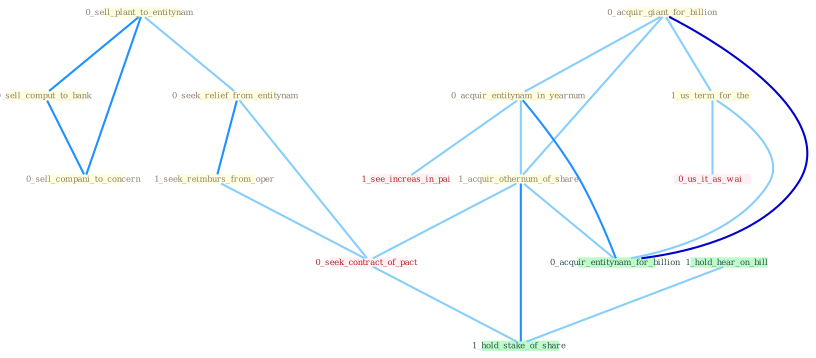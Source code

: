 Graph G{ 
    node
    [shape=polygon,style=filled,width=.5,height=.06,color="#BDFCC9",fixedsize=true,fontsize=4,
    fontcolor="#2f4f4f"];
    {node
    [color="#ffffe0", fontcolor="#8b7d6b"] "0_sell_plant_to_entitynam " "0_acquir_giant_for_billion " "0_acquir_entitynam_in_yearnum " "1_us_term_for_the " "0_sell_comput_to_bank " "0_seek_relief_from_entitynam " "0_sell_compani_to_concern " "1_acquir_othernum_of_share " "1_seek_reimburs_from_oper "}
{node [color="#fff0f5", fontcolor="#b22222"] "0_seek_contract_of_pact " "0_us_it_as_wai " "1_see_increas_in_pai "}
edge [color="#B0E2FF"];

	"0_sell_plant_to_entitynam " -- "0_sell_comput_to_bank " [w="2", color="#1e90ff" , len=0.8];
	"0_sell_plant_to_entitynam " -- "0_seek_relief_from_entitynam " [w="1", color="#87cefa" ];
	"0_sell_plant_to_entitynam " -- "0_sell_compani_to_concern " [w="2", color="#1e90ff" , len=0.8];
	"0_acquir_giant_for_billion " -- "0_acquir_entitynam_in_yearnum " [w="1", color="#87cefa" ];
	"0_acquir_giant_for_billion " -- "1_us_term_for_the " [w="1", color="#87cefa" ];
	"0_acquir_giant_for_billion " -- "1_acquir_othernum_of_share " [w="1", color="#87cefa" ];
	"0_acquir_giant_for_billion " -- "0_acquir_entitynam_for_billion " [w="3", color="#0000cd" , len=0.6];
	"0_acquir_entitynam_in_yearnum " -- "1_acquir_othernum_of_share " [w="1", color="#87cefa" ];
	"0_acquir_entitynam_in_yearnum " -- "0_acquir_entitynam_for_billion " [w="2", color="#1e90ff" , len=0.8];
	"0_acquir_entitynam_in_yearnum " -- "1_see_increas_in_pai " [w="1", color="#87cefa" ];
	"1_us_term_for_the " -- "0_us_it_as_wai " [w="1", color="#87cefa" ];
	"1_us_term_for_the " -- "0_acquir_entitynam_for_billion " [w="1", color="#87cefa" ];
	"0_sell_comput_to_bank " -- "0_sell_compani_to_concern " [w="2", color="#1e90ff" , len=0.8];
	"0_seek_relief_from_entitynam " -- "1_seek_reimburs_from_oper " [w="2", color="#1e90ff" , len=0.8];
	"0_seek_relief_from_entitynam " -- "0_seek_contract_of_pact " [w="1", color="#87cefa" ];
	"1_acquir_othernum_of_share " -- "0_seek_contract_of_pact " [w="1", color="#87cefa" ];
	"1_acquir_othernum_of_share " -- "0_acquir_entitynam_for_billion " [w="1", color="#87cefa" ];
	"1_acquir_othernum_of_share " -- "1_hold_stake_of_share " [w="2", color="#1e90ff" , len=0.8];
	"1_seek_reimburs_from_oper " -- "0_seek_contract_of_pact " [w="1", color="#87cefa" ];
	"0_seek_contract_of_pact " -- "1_hold_stake_of_share " [w="1", color="#87cefa" ];
	"1_hold_hear_on_bill " -- "1_hold_stake_of_share " [w="1", color="#87cefa" ];
}